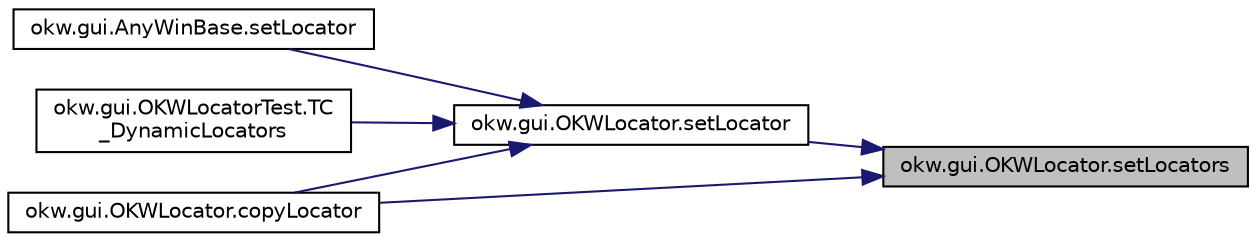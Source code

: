 digraph "okw.gui.OKWLocator.setLocators"
{
 // INTERACTIVE_SVG=YES
 // LATEX_PDF_SIZE
  edge [fontname="Helvetica",fontsize="10",labelfontname="Helvetica",labelfontsize="10"];
  node [fontname="Helvetica",fontsize="10",shape=record];
  rankdir="RL";
  Node124 [label="okw.gui.OKWLocator.setLocators",height=0.2,width=0.4,color="black", fillcolor="grey75", style="filled", fontcolor="black",tooltip="Setzt den Wert (z.B."];
  Node124 -> Node125 [dir="back",color="midnightblue",fontsize="10",style="solid",fontname="Helvetica"];
  Node125 [label="okw.gui.OKWLocator.setLocator",height=0.2,width=0.4,color="black", fillcolor="white", style="filled",URL="$classokw_1_1gui_1_1_o_k_w_locator.html#ae2ed146086e4f236bc0e133d164ba105",tooltip="Setzt den Wert (z.B."];
  Node125 -> Node126 [dir="back",color="midnightblue",fontsize="10",style="solid",fontname="Helvetica"];
  Node126 [label="okw.gui.AnyWinBase.setLocator",height=0.2,width=0.4,color="black", fillcolor="white", style="filled",URL="$classokw_1_1gui_1_1_any_win_base.html#a3194f519d53d24425a34f0433bc164a6",tooltip="Setzt den Locator für den aktuellen GUI-Adapter."];
  Node125 -> Node127 [dir="back",color="midnightblue",fontsize="10",style="solid",fontname="Helvetica"];
  Node127 [label="okw.gui.OKWLocator.copyLocator",height=0.2,width=0.4,color="black", fillcolor="white", style="filled",URL="$classokw_1_1gui_1_1_o_k_w_locator.html#a3f8e9de3291778c9c7a52dab2a1e08d0",tooltip="Copiert bzw, überträgt die Werte des fpSource Locators auf die Aktuelle Instanz."];
  Node125 -> Node128 [dir="back",color="midnightblue",fontsize="10",style="solid",fontname="Helvetica"];
  Node128 [label="okw.gui.OKWLocatorTest.TC\l_DynamicLocators",height=0.2,width=0.4,color="black", fillcolor="white", style="filled",URL="$classokw_1_1gui_1_1_o_k_w_locator_test.html#ad8b291589037dc9118456dd1a9b90e3d",tooltip="Prüft, ob dynamische Locatoren möglich sind."];
  Node124 -> Node127 [dir="back",color="midnightblue",fontsize="10",style="solid",fontname="Helvetica"];
}
